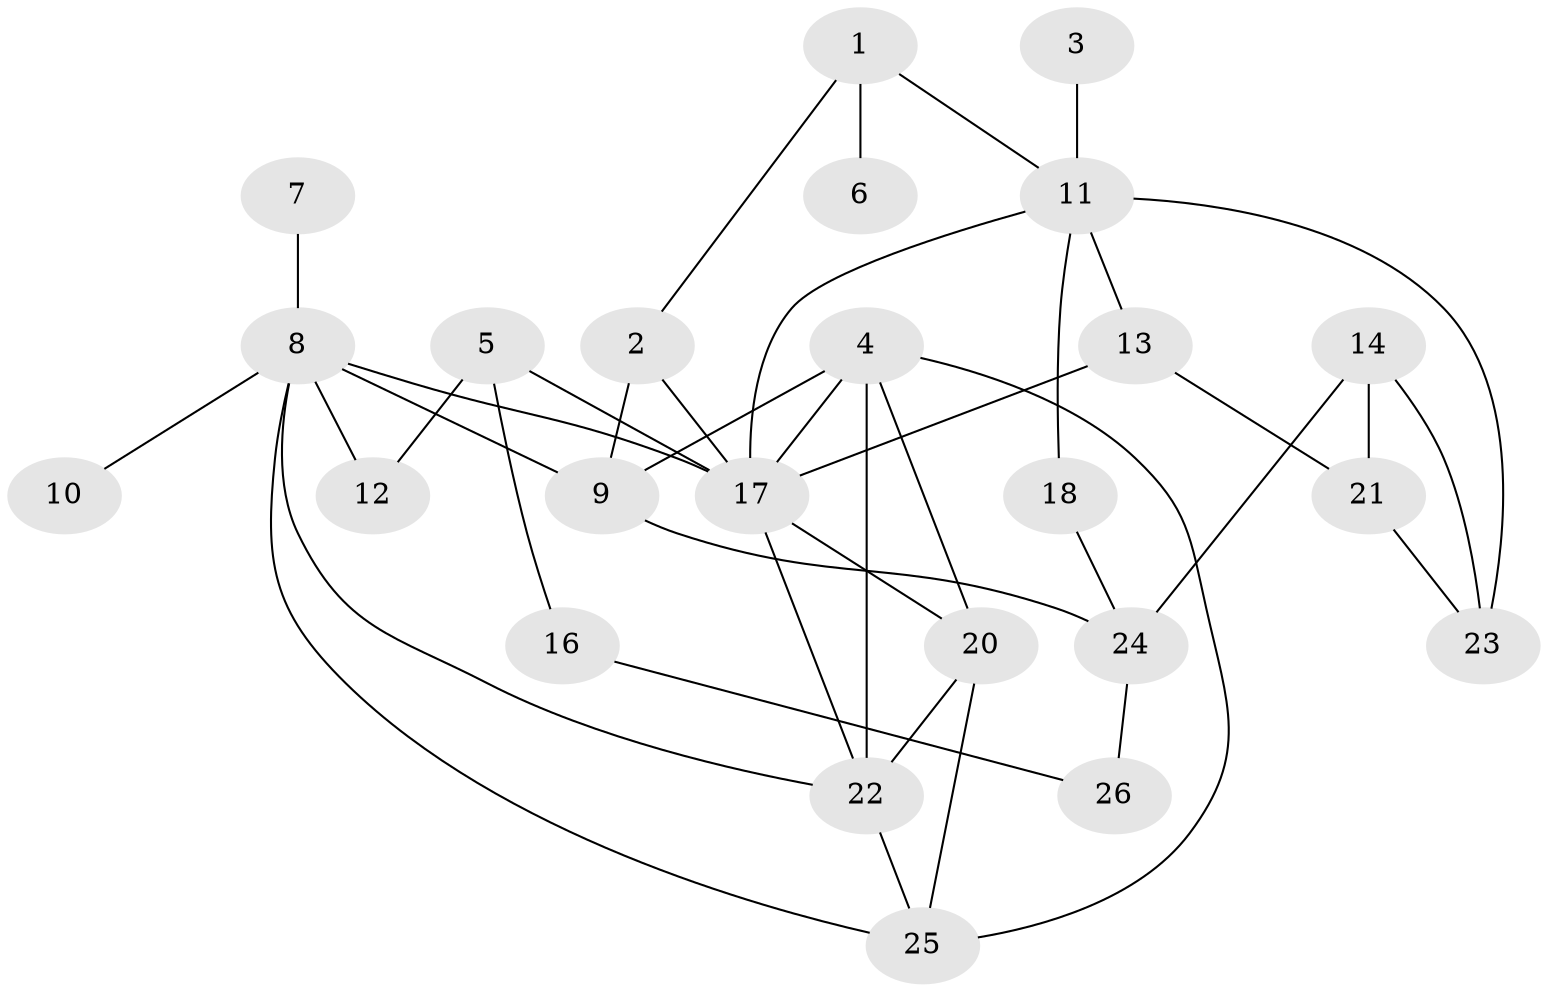 // original degree distribution, {3: 0.23529411764705882, 4: 0.17647058823529413, 2: 0.23529411764705882, 5: 0.058823529411764705, 1: 0.19607843137254902, 7: 0.0196078431372549, 6: 0.0392156862745098, 0: 0.0392156862745098}
// Generated by graph-tools (version 1.1) at 2025/49/03/09/25 03:49:11]
// undirected, 24 vertices, 40 edges
graph export_dot {
graph [start="1"]
  node [color=gray90,style=filled];
  1;
  2;
  3;
  4;
  5;
  6;
  7;
  8;
  9;
  10;
  11;
  12;
  13;
  14;
  16;
  17;
  18;
  20;
  21;
  22;
  23;
  24;
  25;
  26;
  1 -- 2 [weight=1.0];
  1 -- 6 [weight=1.0];
  1 -- 11 [weight=1.0];
  2 -- 9 [weight=1.0];
  2 -- 17 [weight=1.0];
  3 -- 11 [weight=1.0];
  4 -- 9 [weight=1.0];
  4 -- 17 [weight=1.0];
  4 -- 20 [weight=1.0];
  4 -- 22 [weight=2.0];
  4 -- 25 [weight=1.0];
  5 -- 12 [weight=1.0];
  5 -- 16 [weight=1.0];
  5 -- 17 [weight=1.0];
  7 -- 8 [weight=1.0];
  8 -- 9 [weight=1.0];
  8 -- 10 [weight=1.0];
  8 -- 12 [weight=1.0];
  8 -- 17 [weight=1.0];
  8 -- 22 [weight=1.0];
  8 -- 25 [weight=1.0];
  9 -- 24 [weight=1.0];
  11 -- 13 [weight=2.0];
  11 -- 17 [weight=1.0];
  11 -- 18 [weight=1.0];
  11 -- 23 [weight=1.0];
  13 -- 17 [weight=1.0];
  13 -- 21 [weight=1.0];
  14 -- 21 [weight=1.0];
  14 -- 23 [weight=1.0];
  14 -- 24 [weight=1.0];
  16 -- 26 [weight=1.0];
  17 -- 20 [weight=1.0];
  17 -- 22 [weight=1.0];
  18 -- 24 [weight=1.0];
  20 -- 22 [weight=2.0];
  20 -- 25 [weight=1.0];
  21 -- 23 [weight=1.0];
  22 -- 25 [weight=1.0];
  24 -- 26 [weight=1.0];
}
